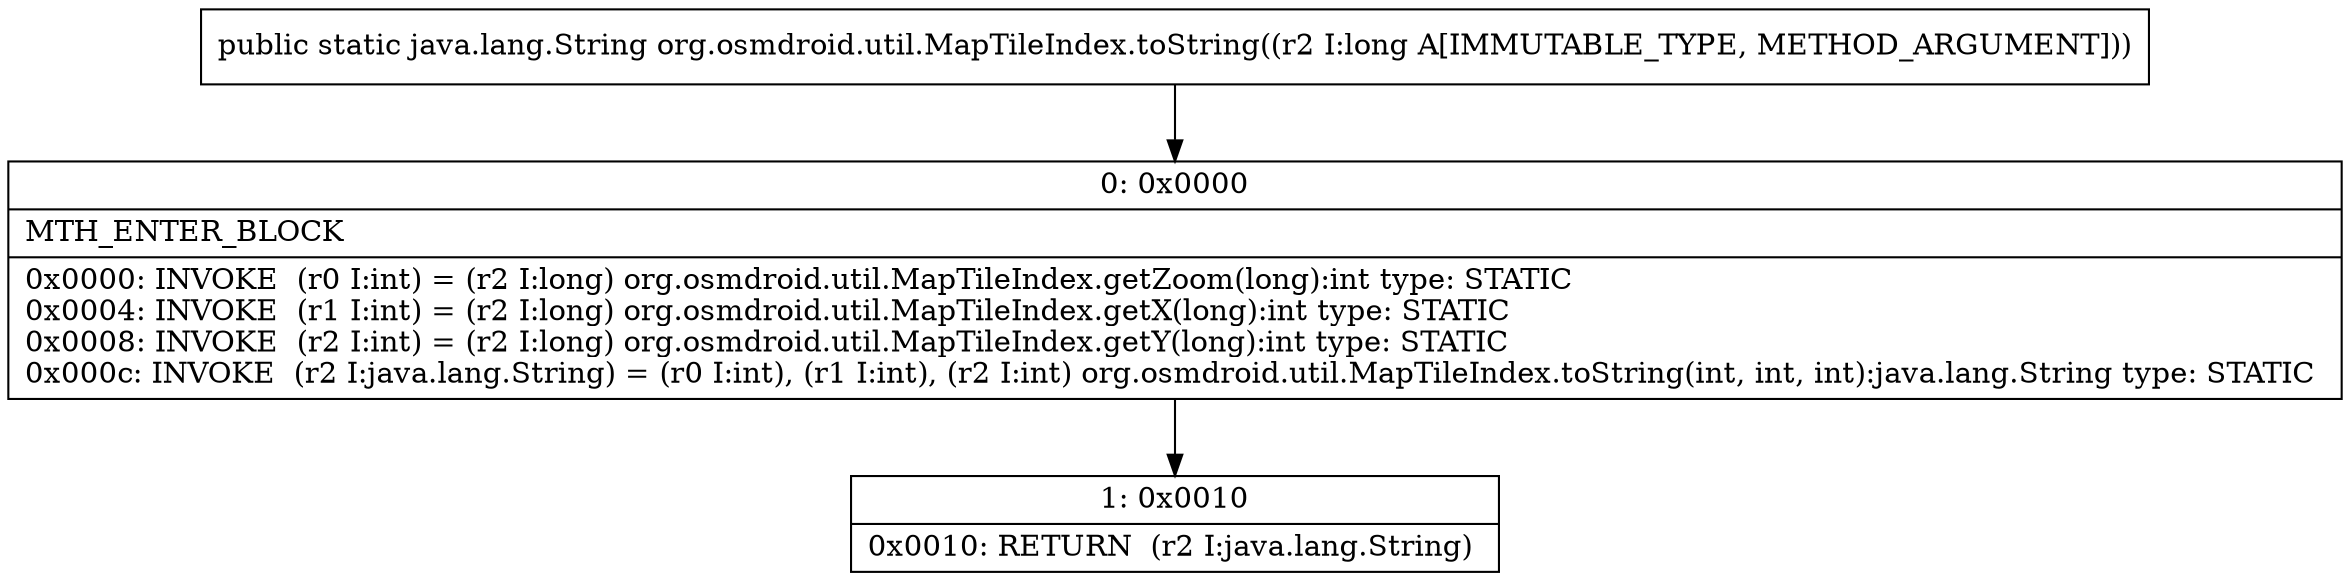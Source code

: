 digraph "CFG fororg.osmdroid.util.MapTileIndex.toString(J)Ljava\/lang\/String;" {
Node_0 [shape=record,label="{0\:\ 0x0000|MTH_ENTER_BLOCK\l|0x0000: INVOKE  (r0 I:int) = (r2 I:long) org.osmdroid.util.MapTileIndex.getZoom(long):int type: STATIC \l0x0004: INVOKE  (r1 I:int) = (r2 I:long) org.osmdroid.util.MapTileIndex.getX(long):int type: STATIC \l0x0008: INVOKE  (r2 I:int) = (r2 I:long) org.osmdroid.util.MapTileIndex.getY(long):int type: STATIC \l0x000c: INVOKE  (r2 I:java.lang.String) = (r0 I:int), (r1 I:int), (r2 I:int) org.osmdroid.util.MapTileIndex.toString(int, int, int):java.lang.String type: STATIC \l}"];
Node_1 [shape=record,label="{1\:\ 0x0010|0x0010: RETURN  (r2 I:java.lang.String) \l}"];
MethodNode[shape=record,label="{public static java.lang.String org.osmdroid.util.MapTileIndex.toString((r2 I:long A[IMMUTABLE_TYPE, METHOD_ARGUMENT])) }"];
MethodNode -> Node_0;
Node_0 -> Node_1;
}

